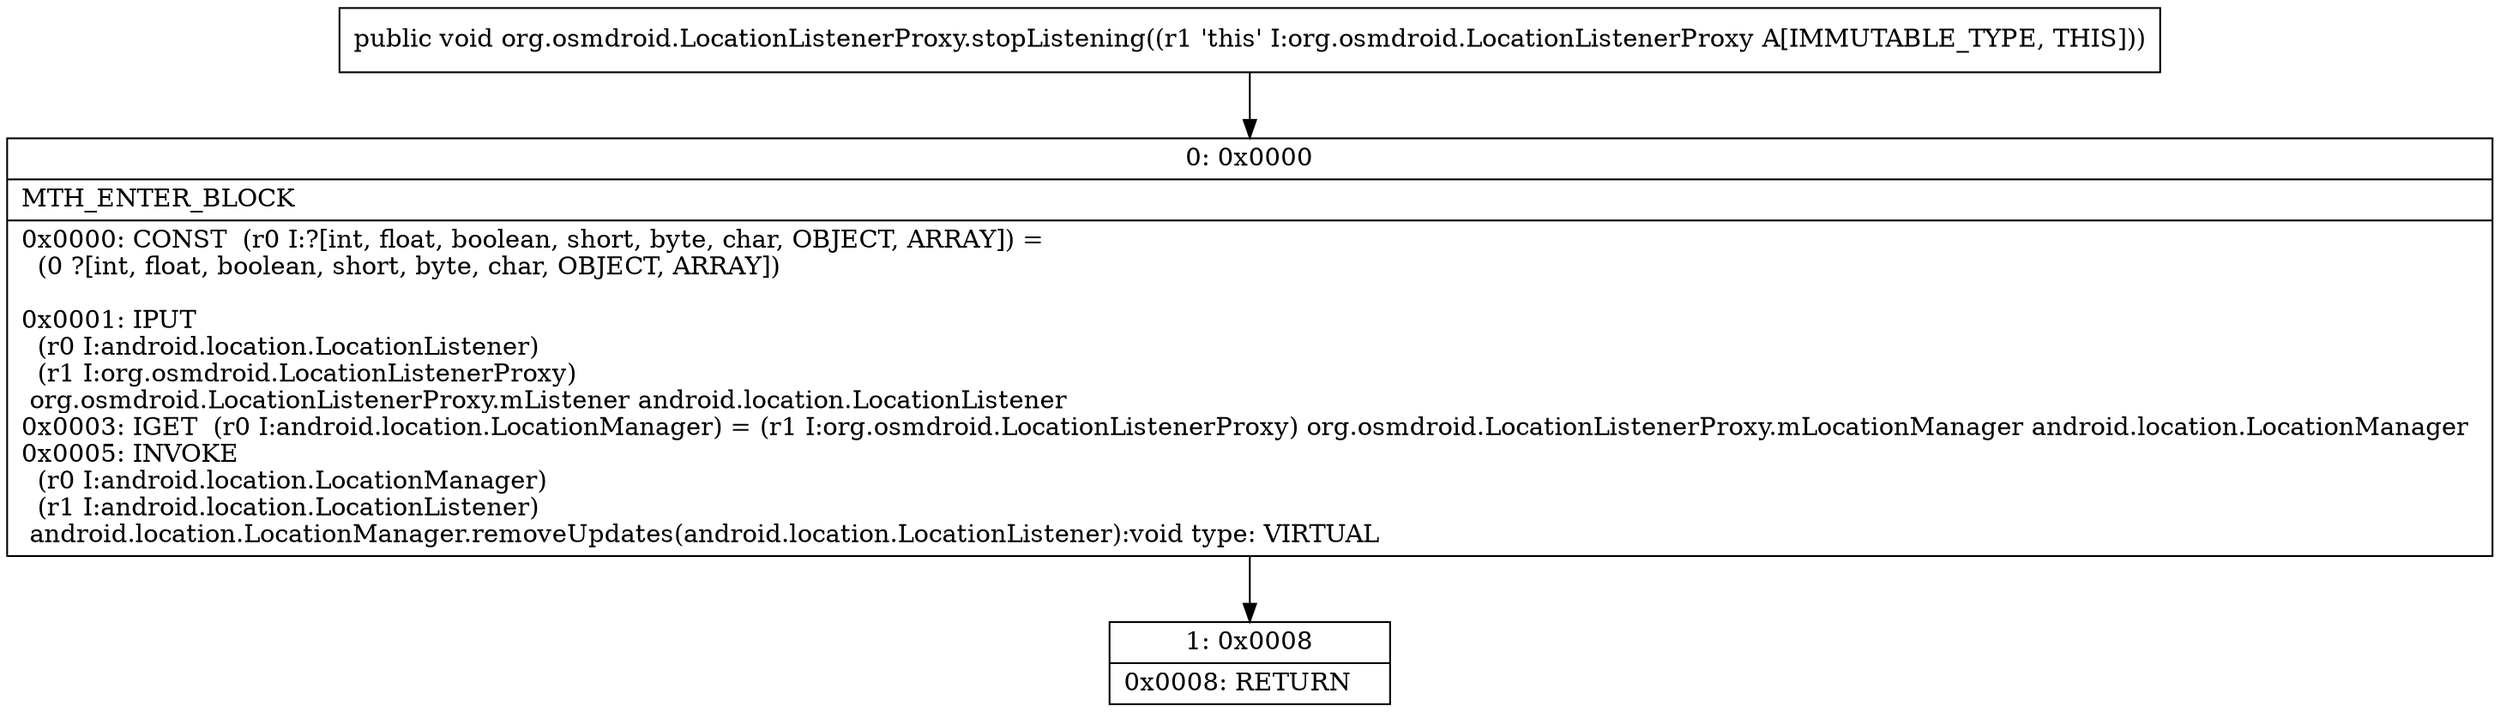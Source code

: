 digraph "CFG fororg.osmdroid.LocationListenerProxy.stopListening()V" {
Node_0 [shape=record,label="{0\:\ 0x0000|MTH_ENTER_BLOCK\l|0x0000: CONST  (r0 I:?[int, float, boolean, short, byte, char, OBJECT, ARRAY]) = \l  (0 ?[int, float, boolean, short, byte, char, OBJECT, ARRAY])\l \l0x0001: IPUT  \l  (r0 I:android.location.LocationListener)\l  (r1 I:org.osmdroid.LocationListenerProxy)\l org.osmdroid.LocationListenerProxy.mListener android.location.LocationListener \l0x0003: IGET  (r0 I:android.location.LocationManager) = (r1 I:org.osmdroid.LocationListenerProxy) org.osmdroid.LocationListenerProxy.mLocationManager android.location.LocationManager \l0x0005: INVOKE  \l  (r0 I:android.location.LocationManager)\l  (r1 I:android.location.LocationListener)\l android.location.LocationManager.removeUpdates(android.location.LocationListener):void type: VIRTUAL \l}"];
Node_1 [shape=record,label="{1\:\ 0x0008|0x0008: RETURN   \l}"];
MethodNode[shape=record,label="{public void org.osmdroid.LocationListenerProxy.stopListening((r1 'this' I:org.osmdroid.LocationListenerProxy A[IMMUTABLE_TYPE, THIS])) }"];
MethodNode -> Node_0;
Node_0 -> Node_1;
}

